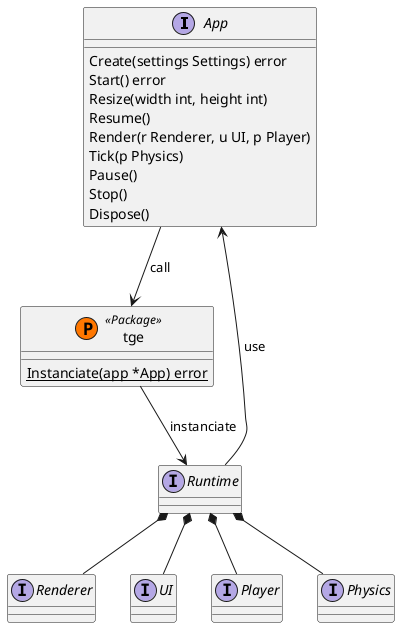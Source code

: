 ```plantuml
@startuml API
' Components
interface App {
    Create(settings Settings) error
    Start() error
    Resize(width int, height int)
    Resume()
    Render(r Renderer, u UI, p Player)
    Tick(p Physics)
    Pause()
    Stop()
    Dispose()
}

class tge << (P,#FF7700) Package >> {
    {static} Instanciate(app *App) error
}

interface Runtime {
}

interface Renderer {
}

interface UI {
}

interface Player {
}

interface Physics {
}

' Relations
App --> tge : call
tge --> Runtime : instanciate
App <-- Runtime : use

Runtime *-- Renderer
Runtime *-- UI
Runtime *-- Player
Runtime *-- Physics
@enduml
```